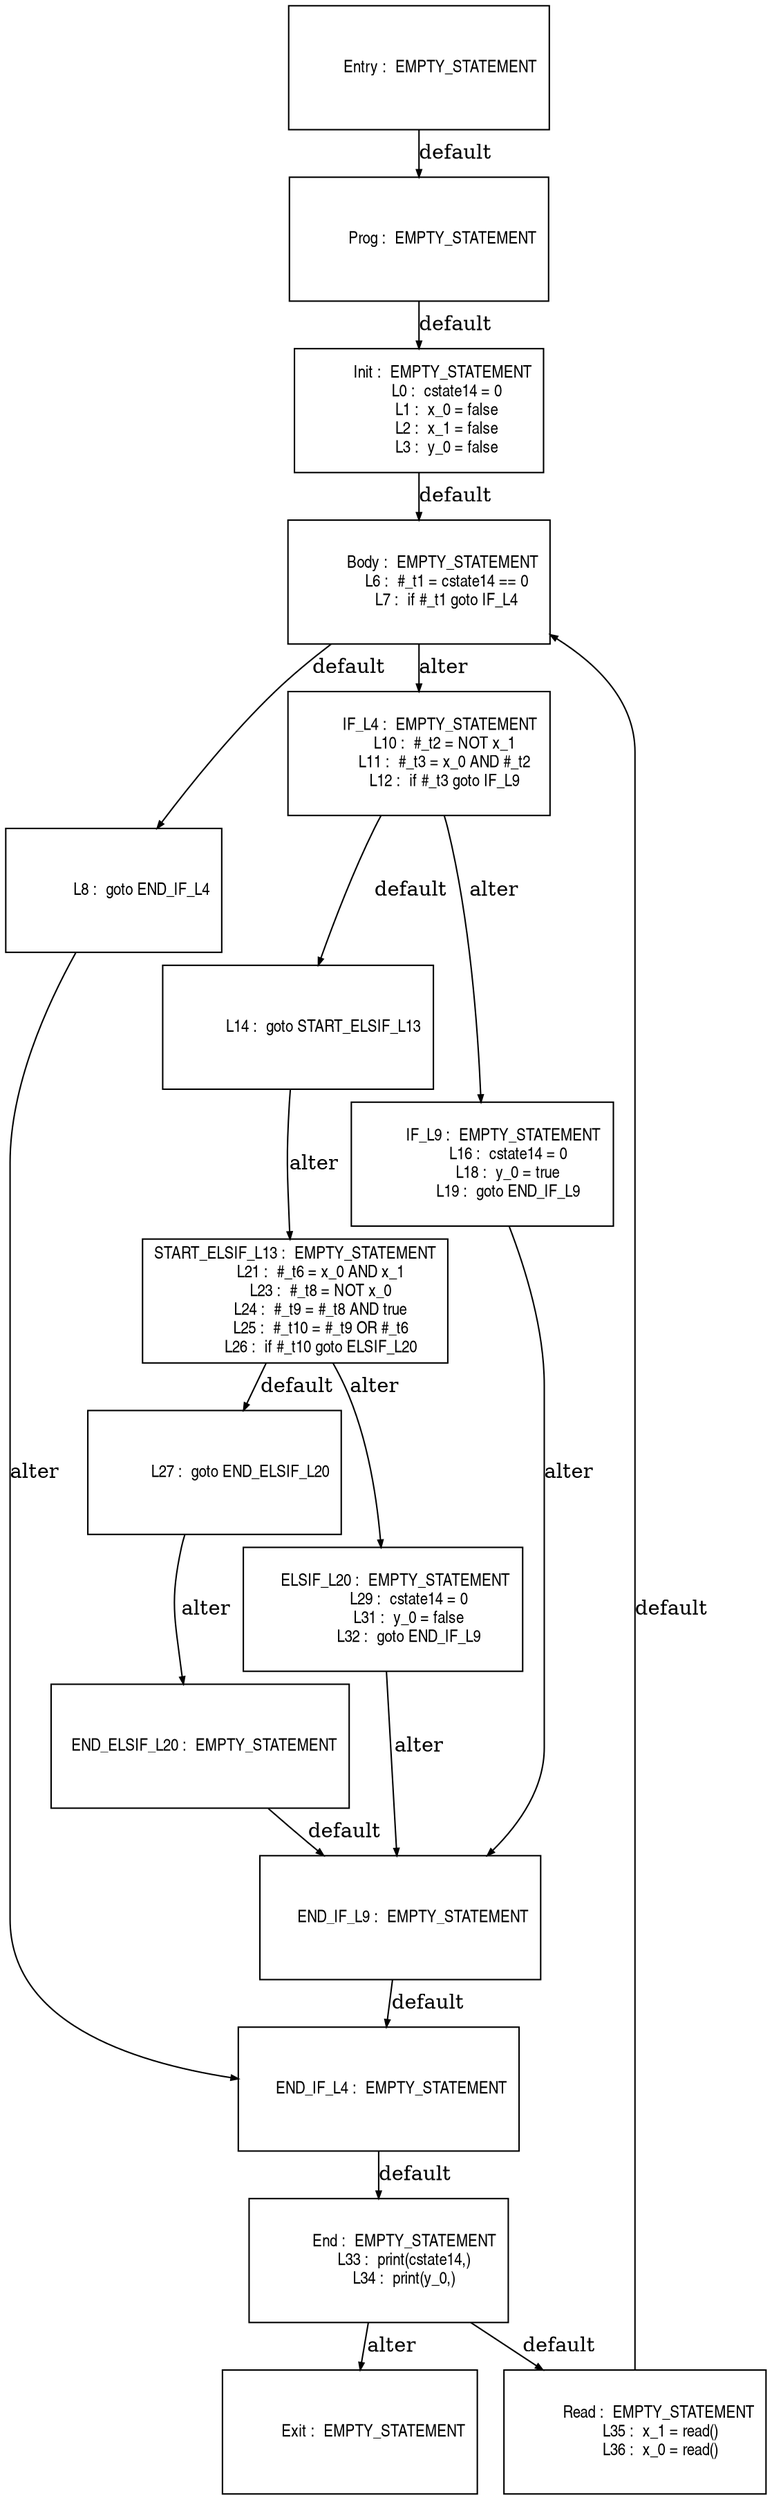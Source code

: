 digraph G {
  ranksep=.25;
  edge [arrowsize=.5]
  node [shape=rectangle, fontname="ArialNarrow",
        fontsize=12,  height=1.2];
  "           Prog :  EMPTY_STATEMENT
"; "           Init :  EMPTY_STATEMENT
             L0 :  cstate14 = 0
             L1 :  x_0 = false
             L2 :  x_1 = false
             L3 :  y_0 = false
"; "           Body :  EMPTY_STATEMENT
             L6 :  #_t1 = cstate14 == 0
             L7 :  if #_t1 goto IF_L4
"; "             L8 :  goto END_IF_L4
"; "          IF_L4 :  EMPTY_STATEMENT
            L10 :  #_t2 = NOT x_1
            L11 :  #_t3 = x_0 AND #_t2
            L12 :  if #_t3 goto IF_L9
"; "            L14 :  goto START_ELSIF_L13
"; "          IF_L9 :  EMPTY_STATEMENT
            L16 :  cstate14 = 0
            L18 :  y_0 = true
            L19 :  goto END_IF_L9
"; "START_ELSIF_L13 :  EMPTY_STATEMENT
            L21 :  #_t6 = x_0 AND x_1
            L23 :  #_t8 = NOT x_0
            L24 :  #_t9 = #_t8 AND true
            L25 :  #_t10 = #_t9 OR #_t6
            L26 :  if #_t10 goto ELSIF_L20
"; "            L27 :  goto END_ELSIF_L20
"; "      ELSIF_L20 :  EMPTY_STATEMENT
            L29 :  cstate14 = 0
            L31 :  y_0 = false
            L32 :  goto END_IF_L9
"; "  END_ELSIF_L20 :  EMPTY_STATEMENT
"; "      END_IF_L9 :  EMPTY_STATEMENT
"; "      END_IF_L4 :  EMPTY_STATEMENT
"; "          Entry :  EMPTY_STATEMENT
"; "            End :  EMPTY_STATEMENT
            L33 :  print(cstate14,)
            L34 :  print(y_0,)
"; "           Exit :  EMPTY_STATEMENT
"; "           Read :  EMPTY_STATEMENT
            L35 :  x_1 = read()
            L36 :  x_0 = read()
"; 
  "           Prog :  EMPTY_STATEMENT
" -> "           Init :  EMPTY_STATEMENT
             L0 :  cstate14 = 0
             L1 :  x_0 = false
             L2 :  x_1 = false
             L3 :  y_0 = false
"  [label="default"];
  "           Init :  EMPTY_STATEMENT
             L0 :  cstate14 = 0
             L1 :  x_0 = false
             L2 :  x_1 = false
             L3 :  y_0 = false
" -> "           Body :  EMPTY_STATEMENT
             L6 :  #_t1 = cstate14 == 0
             L7 :  if #_t1 goto IF_L4
"  [label="default"];
  "           Body :  EMPTY_STATEMENT
             L6 :  #_t1 = cstate14 == 0
             L7 :  if #_t1 goto IF_L4
" -> "             L8 :  goto END_IF_L4
"  [label="default"];
  "           Body :  EMPTY_STATEMENT
             L6 :  #_t1 = cstate14 == 0
             L7 :  if #_t1 goto IF_L4
" -> "          IF_L4 :  EMPTY_STATEMENT
            L10 :  #_t2 = NOT x_1
            L11 :  #_t3 = x_0 AND #_t2
            L12 :  if #_t3 goto IF_L9
"  [label="alter"];
  "             L8 :  goto END_IF_L4
" -> "      END_IF_L4 :  EMPTY_STATEMENT
"  [label="alter"];
  "          IF_L4 :  EMPTY_STATEMENT
            L10 :  #_t2 = NOT x_1
            L11 :  #_t3 = x_0 AND #_t2
            L12 :  if #_t3 goto IF_L9
" -> "            L14 :  goto START_ELSIF_L13
"  [label="default"];
  "          IF_L4 :  EMPTY_STATEMENT
            L10 :  #_t2 = NOT x_1
            L11 :  #_t3 = x_0 AND #_t2
            L12 :  if #_t3 goto IF_L9
" -> "          IF_L9 :  EMPTY_STATEMENT
            L16 :  cstate14 = 0
            L18 :  y_0 = true
            L19 :  goto END_IF_L9
"  [label="alter"];
  "            L14 :  goto START_ELSIF_L13
" -> "START_ELSIF_L13 :  EMPTY_STATEMENT
            L21 :  #_t6 = x_0 AND x_1
            L23 :  #_t8 = NOT x_0
            L24 :  #_t9 = #_t8 AND true
            L25 :  #_t10 = #_t9 OR #_t6
            L26 :  if #_t10 goto ELSIF_L20
"  [label="alter"];
  "          IF_L9 :  EMPTY_STATEMENT
            L16 :  cstate14 = 0
            L18 :  y_0 = true
            L19 :  goto END_IF_L9
" -> "      END_IF_L9 :  EMPTY_STATEMENT
"  [label="alter"];
  "START_ELSIF_L13 :  EMPTY_STATEMENT
            L21 :  #_t6 = x_0 AND x_1
            L23 :  #_t8 = NOT x_0
            L24 :  #_t9 = #_t8 AND true
            L25 :  #_t10 = #_t9 OR #_t6
            L26 :  if #_t10 goto ELSIF_L20
" -> "            L27 :  goto END_ELSIF_L20
"  [label="default"];
  "START_ELSIF_L13 :  EMPTY_STATEMENT
            L21 :  #_t6 = x_0 AND x_1
            L23 :  #_t8 = NOT x_0
            L24 :  #_t9 = #_t8 AND true
            L25 :  #_t10 = #_t9 OR #_t6
            L26 :  if #_t10 goto ELSIF_L20
" -> "      ELSIF_L20 :  EMPTY_STATEMENT
            L29 :  cstate14 = 0
            L31 :  y_0 = false
            L32 :  goto END_IF_L9
"  [label="alter"];
  "            L27 :  goto END_ELSIF_L20
" -> "  END_ELSIF_L20 :  EMPTY_STATEMENT
"  [label="alter"];
  "      ELSIF_L20 :  EMPTY_STATEMENT
            L29 :  cstate14 = 0
            L31 :  y_0 = false
            L32 :  goto END_IF_L9
" -> "      END_IF_L9 :  EMPTY_STATEMENT
"  [label="alter"];
  "  END_ELSIF_L20 :  EMPTY_STATEMENT
" -> "      END_IF_L9 :  EMPTY_STATEMENT
"  [label="default"];
  "      END_IF_L9 :  EMPTY_STATEMENT
" -> "      END_IF_L4 :  EMPTY_STATEMENT
"  [label="default"];
  "      END_IF_L4 :  EMPTY_STATEMENT
" -> "            End :  EMPTY_STATEMENT
            L33 :  print(cstate14,)
            L34 :  print(y_0,)
"  [label="default"];
  "          Entry :  EMPTY_STATEMENT
" -> "           Prog :  EMPTY_STATEMENT
"  [label="default"];
  "            End :  EMPTY_STATEMENT
            L33 :  print(cstate14,)
            L34 :  print(y_0,)
" -> "           Read :  EMPTY_STATEMENT
            L35 :  x_1 = read()
            L36 :  x_0 = read()
"  [label="default"];
  "            End :  EMPTY_STATEMENT
            L33 :  print(cstate14,)
            L34 :  print(y_0,)
" -> "           Exit :  EMPTY_STATEMENT
"  [label="alter"];
  "           Read :  EMPTY_STATEMENT
            L35 :  x_1 = read()
            L36 :  x_0 = read()
" -> "           Body :  EMPTY_STATEMENT
             L6 :  #_t1 = cstate14 == 0
             L7 :  if #_t1 goto IF_L4
"  [label="default"];
}
